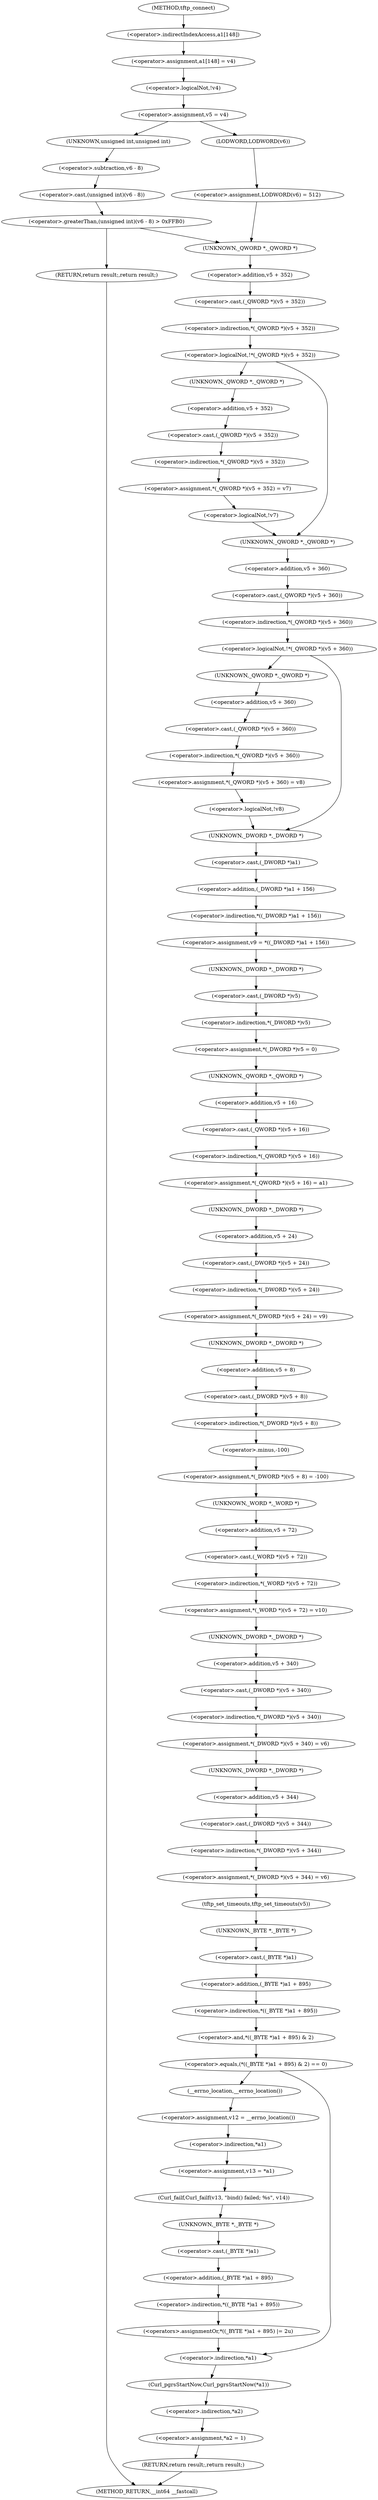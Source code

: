 digraph tftp_connect {  
"1000129" [label = "(<operator>.assignment,a1[148] = v4)" ]
"1000130" [label = "(<operator>.indirectIndexAccess,a1[148])" ]
"1000135" [label = "(<operator>.logicalNot,!v4)" ]
"1000138" [label = "(<operator>.assignment,v5 = v4)" ]
"1000146" [label = "(<operator>.greaterThan,(unsigned int)(v6 - 8) > 0xFFB0)" ]
"1000147" [label = "(<operator>.cast,(unsigned int)(v6 - 8))" ]
"1000148" [label = "(UNKNOWN,unsigned int,unsigned int)" ]
"1000149" [label = "(<operator>.subtraction,v6 - 8)" ]
"1000153" [label = "(RETURN,return result;,return result;)" ]
"1000157" [label = "(<operator>.assignment,LODWORD(v6) = 512)" ]
"1000158" [label = "(LODWORD,LODWORD(v6))" ]
"1000162" [label = "(<operator>.logicalNot,!*(_QWORD *)(v5 + 352))" ]
"1000163" [label = "(<operator>.indirection,*(_QWORD *)(v5 + 352))" ]
"1000164" [label = "(<operator>.cast,(_QWORD *)(v5 + 352))" ]
"1000165" [label = "(UNKNOWN,_QWORD *,_QWORD *)" ]
"1000166" [label = "(<operator>.addition,v5 + 352)" ]
"1000170" [label = "(<operator>.assignment,*(_QWORD *)(v5 + 352) = v7)" ]
"1000171" [label = "(<operator>.indirection,*(_QWORD *)(v5 + 352))" ]
"1000172" [label = "(<operator>.cast,(_QWORD *)(v5 + 352))" ]
"1000173" [label = "(UNKNOWN,_QWORD *,_QWORD *)" ]
"1000174" [label = "(<operator>.addition,v5 + 352)" ]
"1000179" [label = "(<operator>.logicalNot,!v7)" ]
"1000183" [label = "(<operator>.logicalNot,!*(_QWORD *)(v5 + 360))" ]
"1000184" [label = "(<operator>.indirection,*(_QWORD *)(v5 + 360))" ]
"1000185" [label = "(<operator>.cast,(_QWORD *)(v5 + 360))" ]
"1000186" [label = "(UNKNOWN,_QWORD *,_QWORD *)" ]
"1000187" [label = "(<operator>.addition,v5 + 360)" ]
"1000191" [label = "(<operator>.assignment,*(_QWORD *)(v5 + 360) = v8)" ]
"1000192" [label = "(<operator>.indirection,*(_QWORD *)(v5 + 360))" ]
"1000193" [label = "(<operator>.cast,(_QWORD *)(v5 + 360))" ]
"1000194" [label = "(UNKNOWN,_QWORD *,_QWORD *)" ]
"1000195" [label = "(<operator>.addition,v5 + 360)" ]
"1000200" [label = "(<operator>.logicalNot,!v8)" ]
"1000203" [label = "(<operator>.assignment,v9 = *((_DWORD *)a1 + 156))" ]
"1000205" [label = "(<operator>.indirection,*((_DWORD *)a1 + 156))" ]
"1000206" [label = "(<operator>.addition,(_DWORD *)a1 + 156)" ]
"1000207" [label = "(<operator>.cast,(_DWORD *)a1)" ]
"1000208" [label = "(UNKNOWN,_DWORD *,_DWORD *)" ]
"1000211" [label = "(<operator>.assignment,*(_DWORD *)v5 = 0)" ]
"1000212" [label = "(<operator>.indirection,*(_DWORD *)v5)" ]
"1000213" [label = "(<operator>.cast,(_DWORD *)v5)" ]
"1000214" [label = "(UNKNOWN,_DWORD *,_DWORD *)" ]
"1000217" [label = "(<operator>.assignment,*(_QWORD *)(v5 + 16) = a1)" ]
"1000218" [label = "(<operator>.indirection,*(_QWORD *)(v5 + 16))" ]
"1000219" [label = "(<operator>.cast,(_QWORD *)(v5 + 16))" ]
"1000220" [label = "(UNKNOWN,_QWORD *,_QWORD *)" ]
"1000221" [label = "(<operator>.addition,v5 + 16)" ]
"1000225" [label = "(<operator>.assignment,*(_DWORD *)(v5 + 24) = v9)" ]
"1000226" [label = "(<operator>.indirection,*(_DWORD *)(v5 + 24))" ]
"1000227" [label = "(<operator>.cast,(_DWORD *)(v5 + 24))" ]
"1000228" [label = "(UNKNOWN,_DWORD *,_DWORD *)" ]
"1000229" [label = "(<operator>.addition,v5 + 24)" ]
"1000233" [label = "(<operator>.assignment,*(_DWORD *)(v5 + 8) = -100)" ]
"1000234" [label = "(<operator>.indirection,*(_DWORD *)(v5 + 8))" ]
"1000235" [label = "(<operator>.cast,(_DWORD *)(v5 + 8))" ]
"1000236" [label = "(UNKNOWN,_DWORD *,_DWORD *)" ]
"1000237" [label = "(<operator>.addition,v5 + 8)" ]
"1000240" [label = "(<operator>.minus,-100)" ]
"1000242" [label = "(<operator>.assignment,*(_WORD *)(v5 + 72) = v10)" ]
"1000243" [label = "(<operator>.indirection,*(_WORD *)(v5 + 72))" ]
"1000244" [label = "(<operator>.cast,(_WORD *)(v5 + 72))" ]
"1000245" [label = "(UNKNOWN,_WORD *,_WORD *)" ]
"1000246" [label = "(<operator>.addition,v5 + 72)" ]
"1000250" [label = "(<operator>.assignment,*(_DWORD *)(v5 + 340) = v6)" ]
"1000251" [label = "(<operator>.indirection,*(_DWORD *)(v5 + 340))" ]
"1000252" [label = "(<operator>.cast,(_DWORD *)(v5 + 340))" ]
"1000253" [label = "(UNKNOWN,_DWORD *,_DWORD *)" ]
"1000254" [label = "(<operator>.addition,v5 + 340)" ]
"1000258" [label = "(<operator>.assignment,*(_DWORD *)(v5 + 344) = v6)" ]
"1000259" [label = "(<operator>.indirection,*(_DWORD *)(v5 + 344))" ]
"1000260" [label = "(<operator>.cast,(_DWORD *)(v5 + 344))" ]
"1000261" [label = "(UNKNOWN,_DWORD *,_DWORD *)" ]
"1000262" [label = "(<operator>.addition,v5 + 344)" ]
"1000266" [label = "(tftp_set_timeouts,tftp_set_timeouts(v5))" ]
"1000269" [label = "(<operator>.equals,(*((_BYTE *)a1 + 895) & 2) == 0)" ]
"1000270" [label = "(<operator>.and,*((_BYTE *)a1 + 895) & 2)" ]
"1000271" [label = "(<operator>.indirection,*((_BYTE *)a1 + 895))" ]
"1000272" [label = "(<operator>.addition,(_BYTE *)a1 + 895)" ]
"1000273" [label = "(<operator>.cast,(_BYTE *)a1)" ]
"1000274" [label = "(UNKNOWN,_BYTE *,_BYTE *)" ]
"1000281" [label = "(<operator>.assignment,v12 = __errno_location())" ]
"1000283" [label = "(__errno_location,__errno_location())" ]
"1000284" [label = "(<operator>.assignment,v13 = *a1)" ]
"1000286" [label = "(<operator>.indirection,*a1)" ]
"1000288" [label = "(Curl_failf,Curl_failf(v13, \"bind() failed; %s\", v14))" ]
"1000293" [label = "(<operators>.assignmentOr,*((_BYTE *)a1 + 895) |= 2u)" ]
"1000294" [label = "(<operator>.indirection,*((_BYTE *)a1 + 895))" ]
"1000295" [label = "(<operator>.addition,(_BYTE *)a1 + 895)" ]
"1000296" [label = "(<operator>.cast,(_BYTE *)a1)" ]
"1000297" [label = "(UNKNOWN,_BYTE *,_BYTE *)" ]
"1000301" [label = "(Curl_pgrsStartNow,Curl_pgrsStartNow(*a1))" ]
"1000302" [label = "(<operator>.indirection,*a1)" ]
"1000305" [label = "(<operator>.assignment,*a2 = 1)" ]
"1000306" [label = "(<operator>.indirection,*a2)" ]
"1000309" [label = "(RETURN,return result;,return result;)" ]
"1000113" [label = "(METHOD,tftp_connect)" ]
"1000311" [label = "(METHOD_RETURN,__int64 __fastcall)" ]
  "1000129" -> "1000135" 
  "1000130" -> "1000129" 
  "1000135" -> "1000138" 
  "1000138" -> "1000148" 
  "1000138" -> "1000158" 
  "1000146" -> "1000165" 
  "1000146" -> "1000153" 
  "1000147" -> "1000146" 
  "1000148" -> "1000149" 
  "1000149" -> "1000147" 
  "1000153" -> "1000311" 
  "1000157" -> "1000165" 
  "1000158" -> "1000157" 
  "1000162" -> "1000173" 
  "1000162" -> "1000186" 
  "1000163" -> "1000162" 
  "1000164" -> "1000163" 
  "1000165" -> "1000166" 
  "1000166" -> "1000164" 
  "1000170" -> "1000179" 
  "1000171" -> "1000170" 
  "1000172" -> "1000171" 
  "1000173" -> "1000174" 
  "1000174" -> "1000172" 
  "1000179" -> "1000186" 
  "1000183" -> "1000194" 
  "1000183" -> "1000208" 
  "1000184" -> "1000183" 
  "1000185" -> "1000184" 
  "1000186" -> "1000187" 
  "1000187" -> "1000185" 
  "1000191" -> "1000200" 
  "1000192" -> "1000191" 
  "1000193" -> "1000192" 
  "1000194" -> "1000195" 
  "1000195" -> "1000193" 
  "1000200" -> "1000208" 
  "1000203" -> "1000214" 
  "1000205" -> "1000203" 
  "1000206" -> "1000205" 
  "1000207" -> "1000206" 
  "1000208" -> "1000207" 
  "1000211" -> "1000220" 
  "1000212" -> "1000211" 
  "1000213" -> "1000212" 
  "1000214" -> "1000213" 
  "1000217" -> "1000228" 
  "1000218" -> "1000217" 
  "1000219" -> "1000218" 
  "1000220" -> "1000221" 
  "1000221" -> "1000219" 
  "1000225" -> "1000236" 
  "1000226" -> "1000225" 
  "1000227" -> "1000226" 
  "1000228" -> "1000229" 
  "1000229" -> "1000227" 
  "1000233" -> "1000245" 
  "1000234" -> "1000240" 
  "1000235" -> "1000234" 
  "1000236" -> "1000237" 
  "1000237" -> "1000235" 
  "1000240" -> "1000233" 
  "1000242" -> "1000253" 
  "1000243" -> "1000242" 
  "1000244" -> "1000243" 
  "1000245" -> "1000246" 
  "1000246" -> "1000244" 
  "1000250" -> "1000261" 
  "1000251" -> "1000250" 
  "1000252" -> "1000251" 
  "1000253" -> "1000254" 
  "1000254" -> "1000252" 
  "1000258" -> "1000266" 
  "1000259" -> "1000258" 
  "1000260" -> "1000259" 
  "1000261" -> "1000262" 
  "1000262" -> "1000260" 
  "1000266" -> "1000274" 
  "1000269" -> "1000283" 
  "1000269" -> "1000302" 
  "1000270" -> "1000269" 
  "1000271" -> "1000270" 
  "1000272" -> "1000271" 
  "1000273" -> "1000272" 
  "1000274" -> "1000273" 
  "1000281" -> "1000286" 
  "1000283" -> "1000281" 
  "1000284" -> "1000288" 
  "1000286" -> "1000284" 
  "1000288" -> "1000297" 
  "1000293" -> "1000302" 
  "1000294" -> "1000293" 
  "1000295" -> "1000294" 
  "1000296" -> "1000295" 
  "1000297" -> "1000296" 
  "1000301" -> "1000306" 
  "1000302" -> "1000301" 
  "1000305" -> "1000309" 
  "1000306" -> "1000305" 
  "1000309" -> "1000311" 
  "1000113" -> "1000130" 
}
